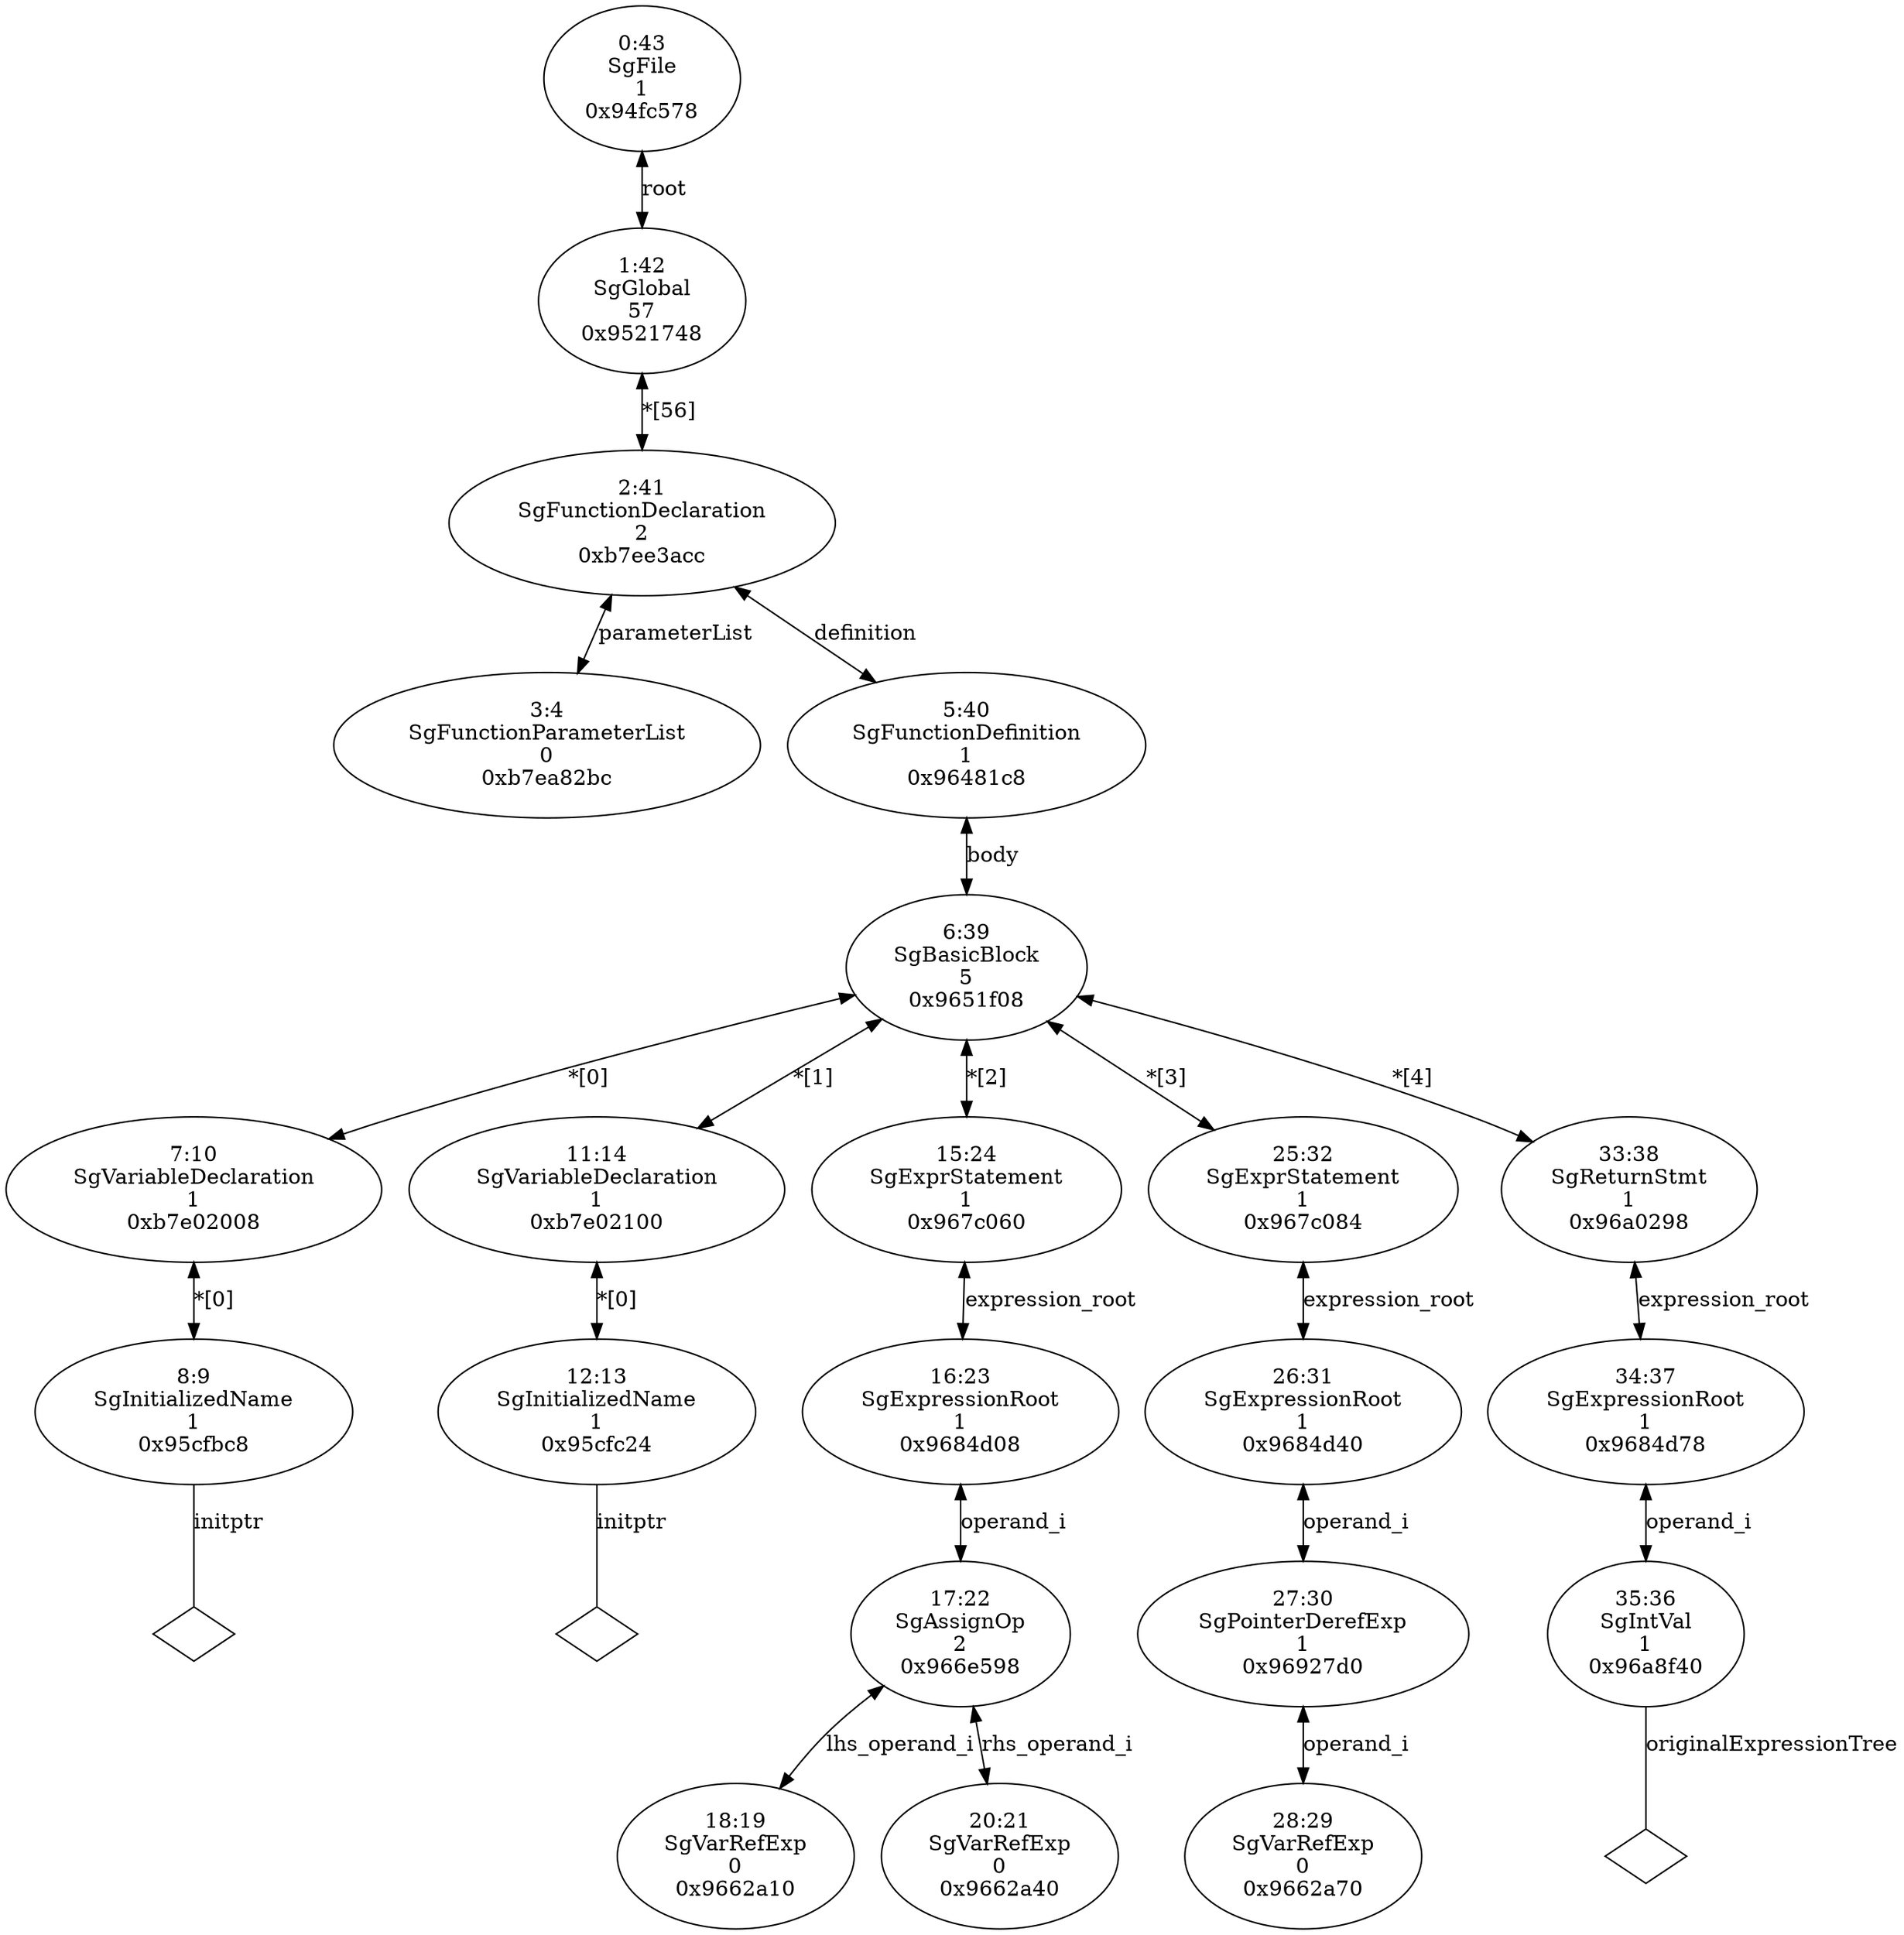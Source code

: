 digraph "G./alias4b.c.dot" {
"0xb7ea82bc"[label="3:4\nSgFunctionParameterList\n0\n0xb7ea82bc\n" ];
"0x95cfbc8"[label="8:9\nSgInitializedName\n1\n0x95cfbc8\n" ];
"0x95cfbc8" -> "0x95cfbc8__initptr__null"[label="initptr" dir=none ];
"0x95cfbc8__initptr__null"[label="" shape=diamond ];
"0xb7e02008"[label="7:10\nSgVariableDeclaration\n1\n0xb7e02008\n" ];
"0xb7e02008" -> "0x95cfbc8"[label="*[0]" dir=both ];
"0x95cfc24"[label="12:13\nSgInitializedName\n1\n0x95cfc24\n" ];
"0x95cfc24" -> "0x95cfc24__initptr__null"[label="initptr" dir=none ];
"0x95cfc24__initptr__null"[label="" shape=diamond ];
"0xb7e02100"[label="11:14\nSgVariableDeclaration\n1\n0xb7e02100\n" ];
"0xb7e02100" -> "0x95cfc24"[label="*[0]" dir=both ];
"0x9662a10"[label="18:19\nSgVarRefExp\n0\n0x9662a10\n" ];
"0x9662a40"[label="20:21\nSgVarRefExp\n0\n0x9662a40\n" ];
"0x966e598"[label="17:22\nSgAssignOp\n2\n0x966e598\n" ];
"0x966e598" -> "0x9662a10"[label="lhs_operand_i" dir=both ];
"0x966e598" -> "0x9662a40"[label="rhs_operand_i" dir=both ];
"0x9684d08"[label="16:23\nSgExpressionRoot\n1\n0x9684d08\n" ];
"0x9684d08" -> "0x966e598"[label="operand_i" dir=both ];
"0x967c060"[label="15:24\nSgExprStatement\n1\n0x967c060\n" ];
"0x967c060" -> "0x9684d08"[label="expression_root" dir=both ];
"0x9662a70"[label="28:29\nSgVarRefExp\n0\n0x9662a70\n" ];
"0x96927d0"[label="27:30\nSgPointerDerefExp\n1\n0x96927d0\n" ];
"0x96927d0" -> "0x9662a70"[label="operand_i" dir=both ];
"0x9684d40"[label="26:31\nSgExpressionRoot\n1\n0x9684d40\n" ];
"0x9684d40" -> "0x96927d0"[label="operand_i" dir=both ];
"0x967c084"[label="25:32\nSgExprStatement\n1\n0x967c084\n" ];
"0x967c084" -> "0x9684d40"[label="expression_root" dir=both ];
"0x96a8f40"[label="35:36\nSgIntVal\n1\n0x96a8f40\n" ];
"0x96a8f40" -> "0x96a8f40__originalExpressionTree__null"[label="originalExpressionTree" dir=none ];
"0x96a8f40__originalExpressionTree__null"[label="" shape=diamond ];
"0x9684d78"[label="34:37\nSgExpressionRoot\n1\n0x9684d78\n" ];
"0x9684d78" -> "0x96a8f40"[label="operand_i" dir=both ];
"0x96a0298"[label="33:38\nSgReturnStmt\n1\n0x96a0298\n" ];
"0x96a0298" -> "0x9684d78"[label="expression_root" dir=both ];
"0x9651f08"[label="6:39\nSgBasicBlock\n5\n0x9651f08\n" ];
"0x9651f08" -> "0xb7e02008"[label="*[0]" dir=both ];
"0x9651f08" -> "0xb7e02100"[label="*[1]" dir=both ];
"0x9651f08" -> "0x967c060"[label="*[2]" dir=both ];
"0x9651f08" -> "0x967c084"[label="*[3]" dir=both ];
"0x9651f08" -> "0x96a0298"[label="*[4]" dir=both ];
"0x96481c8"[label="5:40\nSgFunctionDefinition\n1\n0x96481c8\n" ];
"0x96481c8" -> "0x9651f08"[label="body" dir=both ];
"0xb7ee3acc"[label="2:41\nSgFunctionDeclaration\n2\n0xb7ee3acc\n" ];
"0xb7ee3acc" -> "0xb7ea82bc"[label="parameterList" dir=both ];
"0xb7ee3acc" -> "0x96481c8"[label="definition" dir=both ];
"0x9521748"[label="1:42\nSgGlobal\n57\n0x9521748\n" ];
"0x9521748" -> "0xb7ee3acc"[label="*[56]" dir=both ];
"0x94fc578"[label="0:43\nSgFile\n1\n0x94fc578\n" ];
"0x94fc578" -> "0x9521748"[label="root" dir=both ];
}
